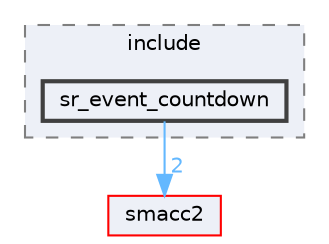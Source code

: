 digraph "smacc2_state_reactor_library/sr_event_countdown/include/sr_event_countdown"
{
 // LATEX_PDF_SIZE
  bgcolor="transparent";
  edge [fontname=Helvetica,fontsize=10,labelfontname=Helvetica,labelfontsize=10];
  node [fontname=Helvetica,fontsize=10,shape=box,height=0.2,width=0.4];
  compound=true
  subgraph clusterdir_9245550806a3c058ea3f62bc557395a8 {
    graph [ bgcolor="#edf0f7", pencolor="grey50", label="include", fontname=Helvetica,fontsize=10 style="filled,dashed", URL="dir_9245550806a3c058ea3f62bc557395a8.html",tooltip=""]
  dir_ae54f8f0685a30c79fff8eec2e05592a [label="sr_event_countdown", fillcolor="#edf0f7", color="grey25", style="filled,bold", URL="dir_ae54f8f0685a30c79fff8eec2e05592a.html",tooltip=""];
  }
  dir_ce4c19d6108cf5285f3105ec9cd73bf1 [label="smacc2", fillcolor="#edf0f7", color="red", style="filled", URL="dir_ce4c19d6108cf5285f3105ec9cd73bf1.html",tooltip=""];
  dir_ae54f8f0685a30c79fff8eec2e05592a->dir_ce4c19d6108cf5285f3105ec9cd73bf1 [headlabel="2", labeldistance=1.5 headhref="dir_000057_000043.html" color="steelblue1" fontcolor="steelblue1"];
}
